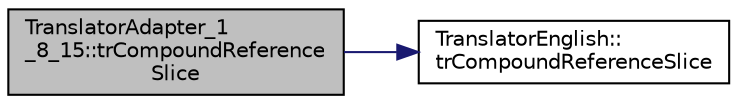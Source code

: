 digraph "TranslatorAdapter_1_8_15::trCompoundReferenceSlice"
{
 // LATEX_PDF_SIZE
  edge [fontname="Helvetica",fontsize="10",labelfontname="Helvetica",labelfontsize="10"];
  node [fontname="Helvetica",fontsize="10",shape=record];
  rankdir="LR";
  Node1 [label="TranslatorAdapter_1\l_8_15::trCompoundReference\lSlice",height=0.2,width=0.4,color="black", fillcolor="grey75", style="filled", fontcolor="black",tooltip=" "];
  Node1 -> Node2 [color="midnightblue",fontsize="10",style="solid",fontname="Helvetica"];
  Node2 [label="TranslatorEnglish::\ltrCompoundReferenceSlice",height=0.2,width=0.4,color="black", fillcolor="white", style="filled",URL="$classTranslatorEnglish.html#ad4324fb5e7df67c3f71484312b5feffb",tooltip=" "];
}
